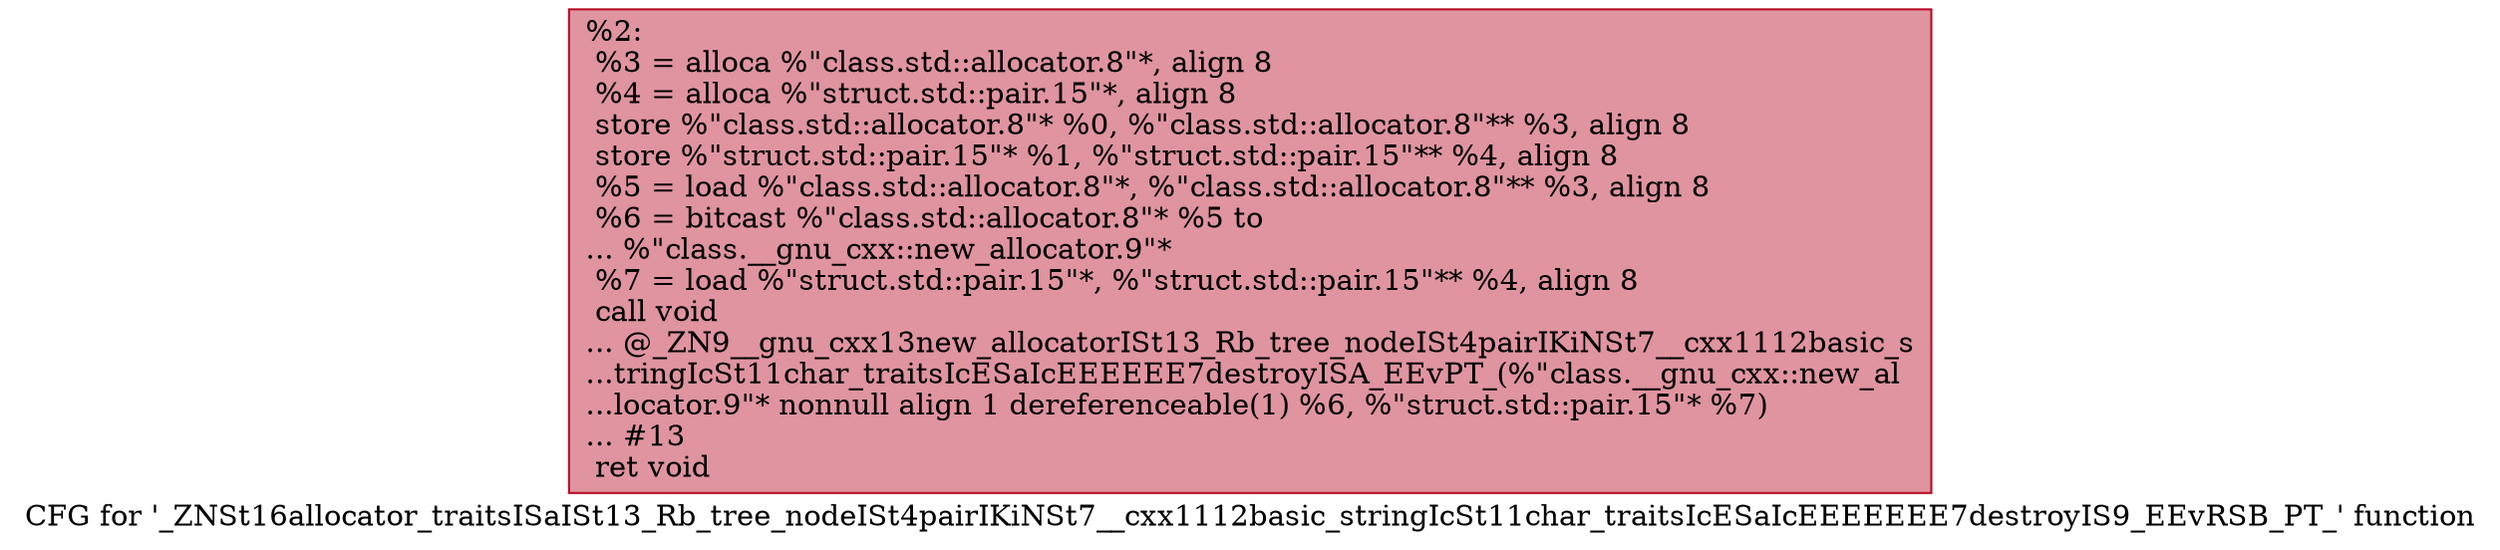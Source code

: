 digraph "CFG for '_ZNSt16allocator_traitsISaISt13_Rb_tree_nodeISt4pairIKiNSt7__cxx1112basic_stringIcSt11char_traitsIcESaIcEEEEEEE7destroyIS9_EEvRSB_PT_' function" {
	label="CFG for '_ZNSt16allocator_traitsISaISt13_Rb_tree_nodeISt4pairIKiNSt7__cxx1112basic_stringIcSt11char_traitsIcESaIcEEEEEEE7destroyIS9_EEvRSB_PT_' function";

	Node0x55a8467ce140 [shape=record,color="#b70d28ff", style=filled, fillcolor="#b70d2870",label="{%2:\l  %3 = alloca %\"class.std::allocator.8\"*, align 8\l  %4 = alloca %\"struct.std::pair.15\"*, align 8\l  store %\"class.std::allocator.8\"* %0, %\"class.std::allocator.8\"** %3, align 8\l  store %\"struct.std::pair.15\"* %1, %\"struct.std::pair.15\"** %4, align 8\l  %5 = load %\"class.std::allocator.8\"*, %\"class.std::allocator.8\"** %3, align 8\l  %6 = bitcast %\"class.std::allocator.8\"* %5 to\l... %\"class.__gnu_cxx::new_allocator.9\"*\l  %7 = load %\"struct.std::pair.15\"*, %\"struct.std::pair.15\"** %4, align 8\l  call void\l... @_ZN9__gnu_cxx13new_allocatorISt13_Rb_tree_nodeISt4pairIKiNSt7__cxx1112basic_s\l...tringIcSt11char_traitsIcESaIcEEEEEE7destroyISA_EEvPT_(%\"class.__gnu_cxx::new_al\l...locator.9\"* nonnull align 1 dereferenceable(1) %6, %\"struct.std::pair.15\"* %7)\l... #13\l  ret void\l}"];
}
